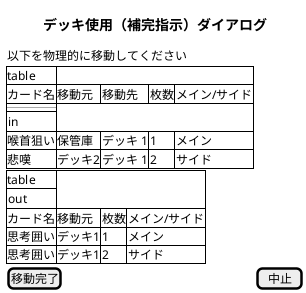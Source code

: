 @startuml
title デッキ使用（補完指示）ダイアログ

salt
{
  {以下を物理的に移動してください}
  {#table
    カード名 | 移動元 | 移動先 | 枚数 | メイン/サイド
    ------------------------------------------------
    {in}
    喉首狙い | 保管庫 | デッキ 1 | 1 | メイン
    悲嘆 | デッキ2 | デッキ 1 | 2 | サイド

  }
  {#table
    {out}
    カード名 | 移動元| 枚数 | メイン/サイド
    思考囲い | デッキ1 |1 | メイン
    思考囲い | デッキ1 |2 | サイド
  }
  [ 移動完了 ] | [  中止 ]
}

@enduml